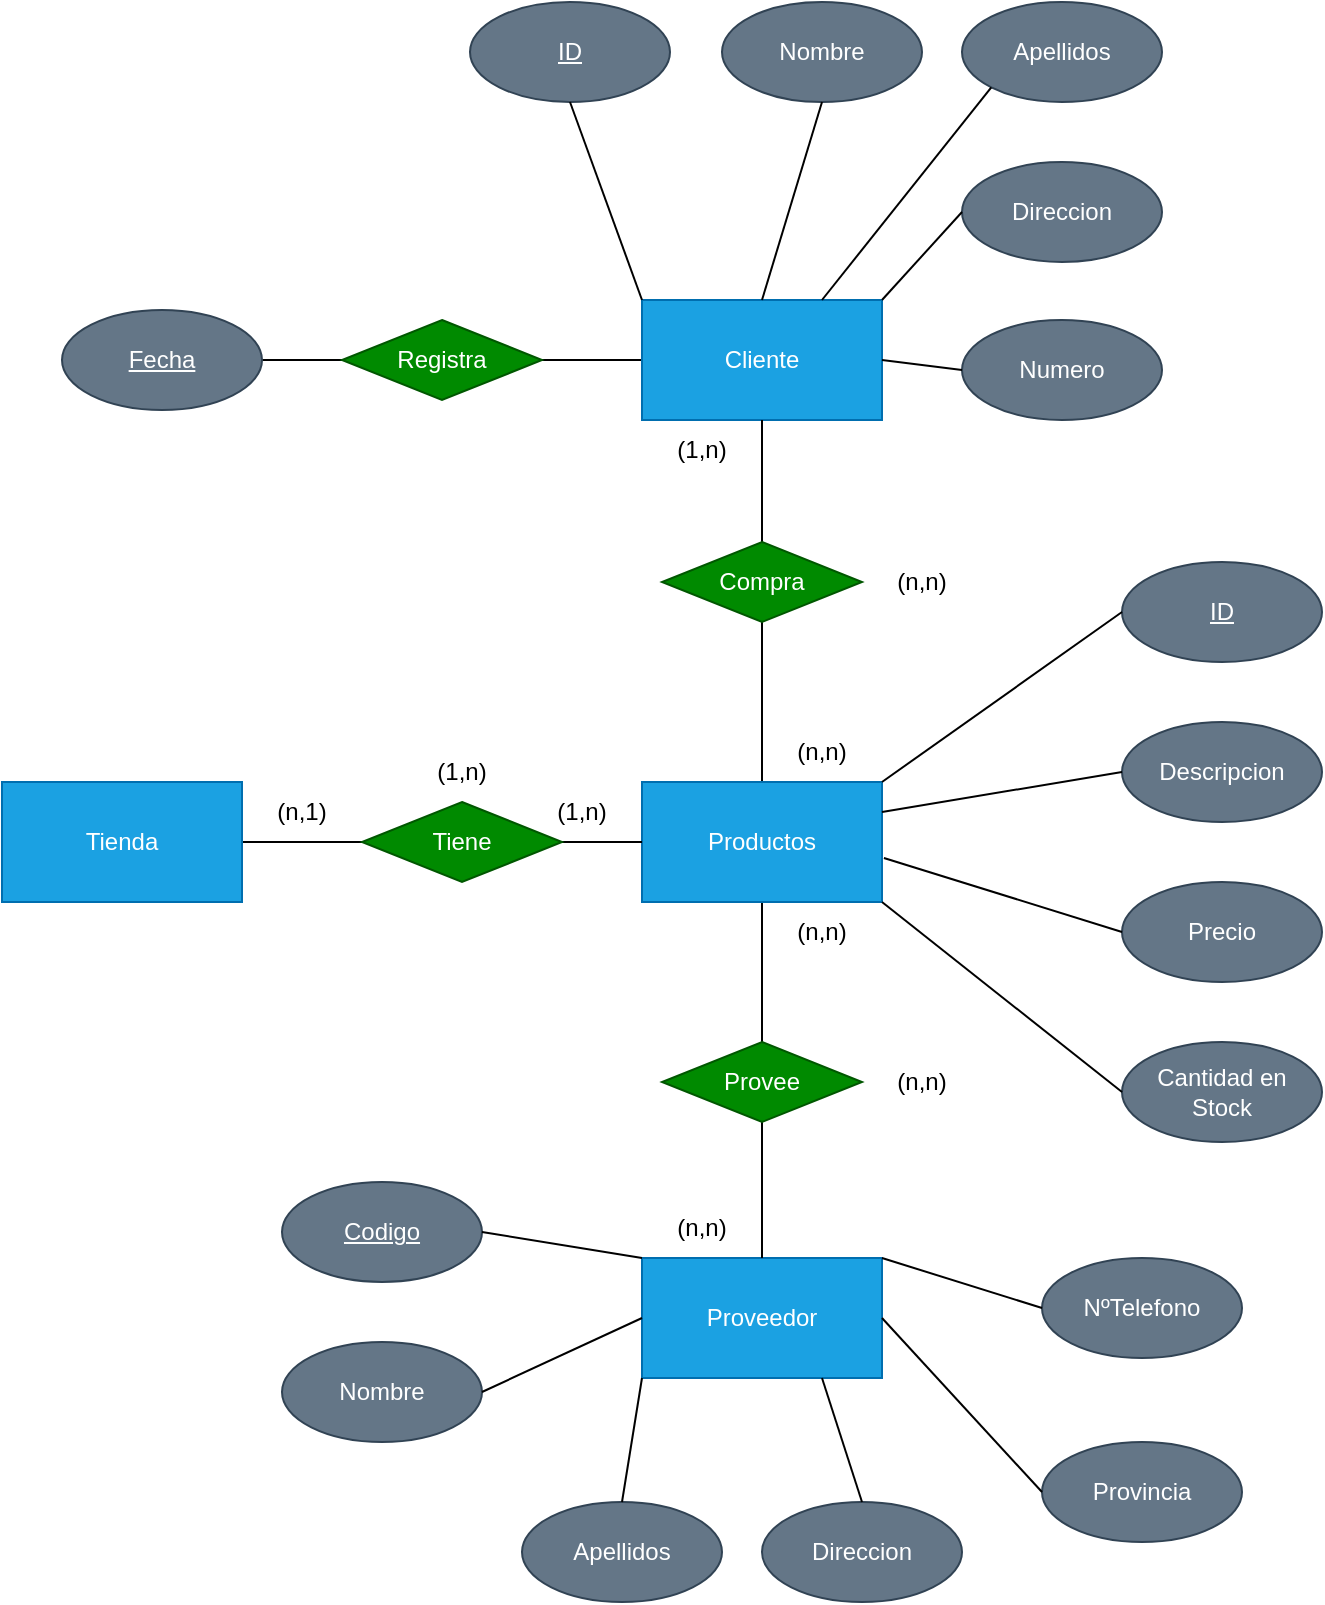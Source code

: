 <mxfile version="24.7.17">
  <diagram name="Página-1" id="1a3-MRSxL4d4RG4yziFk">
    <mxGraphModel dx="1434" dy="836" grid="1" gridSize="10" guides="1" tooltips="1" connect="1" arrows="1" fold="1" page="1" pageScale="1" pageWidth="827" pageHeight="1169" math="0" shadow="0">
      <root>
        <mxCell id="0" />
        <mxCell id="1" parent="0" />
        <mxCell id="6bnzBKC3LtB2mQRdQGAW-10" value="" style="edgeStyle=orthogonalEdgeStyle;rounded=0;orthogonalLoop=1;jettySize=auto;html=1;endArrow=none;endFill=0;" parent="1" source="6bnzBKC3LtB2mQRdQGAW-1" target="6bnzBKC3LtB2mQRdQGAW-7" edge="1">
          <mxGeometry relative="1" as="geometry" />
        </mxCell>
        <mxCell id="6bnzBKC3LtB2mQRdQGAW-1" value="Tienda" style="rounded=0;whiteSpace=wrap;html=1;fillColor=#1ba1e2;fontColor=#ffffff;strokeColor=#006EAF;" parent="1" vertex="1">
          <mxGeometry x="80" y="390" width="120" height="60" as="geometry" />
        </mxCell>
        <mxCell id="6bnzBKC3LtB2mQRdQGAW-16" value="" style="edgeStyle=orthogonalEdgeStyle;rounded=0;orthogonalLoop=1;jettySize=auto;html=1;endArrow=none;endFill=0;" parent="1" source="6bnzBKC3LtB2mQRdQGAW-2" target="6bnzBKC3LtB2mQRdQGAW-6" edge="1">
          <mxGeometry relative="1" as="geometry" />
        </mxCell>
        <mxCell id="6bnzBKC3LtB2mQRdQGAW-2" value="Cliente" style="rounded=0;whiteSpace=wrap;html=1;fillColor=#1ba1e2;fontColor=#ffffff;strokeColor=#006EAF;" parent="1" vertex="1">
          <mxGeometry x="400" y="149" width="120" height="60" as="geometry" />
        </mxCell>
        <mxCell id="6bnzBKC3LtB2mQRdQGAW-12" value="" style="edgeStyle=orthogonalEdgeStyle;rounded=0;orthogonalLoop=1;jettySize=auto;html=1;endArrow=none;endFill=0;" parent="1" source="6bnzBKC3LtB2mQRdQGAW-3" target="6bnzBKC3LtB2mQRdQGAW-9" edge="1">
          <mxGeometry relative="1" as="geometry" />
        </mxCell>
        <mxCell id="6bnzBKC3LtB2mQRdQGAW-14" value="" style="edgeStyle=orthogonalEdgeStyle;rounded=0;orthogonalLoop=1;jettySize=auto;html=1;endArrow=none;endFill=0;" parent="1" source="6bnzBKC3LtB2mQRdQGAW-3" target="6bnzBKC3LtB2mQRdQGAW-8" edge="1">
          <mxGeometry relative="1" as="geometry" />
        </mxCell>
        <mxCell id="6bnzBKC3LtB2mQRdQGAW-3" value="Productos" style="rounded=0;whiteSpace=wrap;html=1;fillColor=#1ba1e2;fontColor=#ffffff;strokeColor=#006EAF;" parent="1" vertex="1">
          <mxGeometry x="400" y="390" width="120" height="60" as="geometry" />
        </mxCell>
        <mxCell id="6bnzBKC3LtB2mQRdQGAW-4" value="Proveedor" style="rounded=0;whiteSpace=wrap;html=1;fillColor=#1ba1e2;fontColor=#ffffff;strokeColor=#006EAF;" parent="1" vertex="1">
          <mxGeometry x="400" y="628" width="120" height="60" as="geometry" />
        </mxCell>
        <mxCell id="6bnzBKC3LtB2mQRdQGAW-18" value="" style="edgeStyle=orthogonalEdgeStyle;rounded=0;orthogonalLoop=1;jettySize=auto;html=1;endArrow=none;endFill=0;" parent="1" source="6bnzBKC3LtB2mQRdQGAW-6" target="6bnzBKC3LtB2mQRdQGAW-17" edge="1">
          <mxGeometry relative="1" as="geometry" />
        </mxCell>
        <mxCell id="6bnzBKC3LtB2mQRdQGAW-6" value="Registra" style="rhombus;whiteSpace=wrap;html=1;fillColor=#008a00;fontColor=#ffffff;strokeColor=#005700;" parent="1" vertex="1">
          <mxGeometry x="250" y="159" width="100" height="40" as="geometry" />
        </mxCell>
        <mxCell id="6bnzBKC3LtB2mQRdQGAW-11" value="" style="edgeStyle=orthogonalEdgeStyle;rounded=0;orthogonalLoop=1;jettySize=auto;html=1;endArrow=none;endFill=0;" parent="1" source="6bnzBKC3LtB2mQRdQGAW-7" target="6bnzBKC3LtB2mQRdQGAW-3" edge="1">
          <mxGeometry relative="1" as="geometry" />
        </mxCell>
        <mxCell id="6bnzBKC3LtB2mQRdQGAW-7" value="Tiene" style="rhombus;whiteSpace=wrap;html=1;fillColor=#008a00;fontColor=#ffffff;strokeColor=#005700;" parent="1" vertex="1">
          <mxGeometry x="260" y="400" width="100" height="40" as="geometry" />
        </mxCell>
        <mxCell id="6bnzBKC3LtB2mQRdQGAW-15" value="" style="edgeStyle=orthogonalEdgeStyle;rounded=0;orthogonalLoop=1;jettySize=auto;html=1;endArrow=none;endFill=0;" parent="1" source="6bnzBKC3LtB2mQRdQGAW-8" target="6bnzBKC3LtB2mQRdQGAW-2" edge="1">
          <mxGeometry relative="1" as="geometry" />
        </mxCell>
        <mxCell id="6bnzBKC3LtB2mQRdQGAW-8" value="Compra" style="rhombus;whiteSpace=wrap;html=1;fillColor=#008a00;fontColor=#ffffff;strokeColor=#005700;" parent="1" vertex="1">
          <mxGeometry x="410" y="270" width="100" height="40" as="geometry" />
        </mxCell>
        <mxCell id="6bnzBKC3LtB2mQRdQGAW-13" value="" style="edgeStyle=orthogonalEdgeStyle;rounded=0;orthogonalLoop=1;jettySize=auto;html=1;endArrow=none;endFill=0;" parent="1" source="6bnzBKC3LtB2mQRdQGAW-9" target="6bnzBKC3LtB2mQRdQGAW-4" edge="1">
          <mxGeometry relative="1" as="geometry" />
        </mxCell>
        <mxCell id="6bnzBKC3LtB2mQRdQGAW-9" value="Provee" style="rhombus;whiteSpace=wrap;html=1;fillColor=#008a00;fontColor=#ffffff;strokeColor=#005700;" parent="1" vertex="1">
          <mxGeometry x="410" y="520" width="100" height="40" as="geometry" />
        </mxCell>
        <mxCell id="6bnzBKC3LtB2mQRdQGAW-17" value="&lt;u&gt;Fecha&lt;/u&gt;" style="ellipse;whiteSpace=wrap;html=1;fillColor=#647687;fontColor=#ffffff;strokeColor=#314354;" parent="1" vertex="1">
          <mxGeometry x="110" y="154" width="100" height="50" as="geometry" />
        </mxCell>
        <mxCell id="6bnzBKC3LtB2mQRdQGAW-19" value="&lt;u&gt;ID&lt;/u&gt;" style="ellipse;whiteSpace=wrap;html=1;fillColor=#647687;fontColor=#ffffff;strokeColor=#314354;" parent="1" vertex="1">
          <mxGeometry x="640" y="280" width="100" height="50" as="geometry" />
        </mxCell>
        <mxCell id="6bnzBKC3LtB2mQRdQGAW-20" value="Cantidad en Stock" style="ellipse;whiteSpace=wrap;html=1;fillColor=#647687;fontColor=#ffffff;strokeColor=#314354;" parent="1" vertex="1">
          <mxGeometry x="640" y="520" width="100" height="50" as="geometry" />
        </mxCell>
        <mxCell id="6bnzBKC3LtB2mQRdQGAW-21" value="Precio" style="ellipse;whiteSpace=wrap;html=1;fillColor=#647687;fontColor=#ffffff;strokeColor=#314354;" parent="1" vertex="1">
          <mxGeometry x="640" y="440" width="100" height="50" as="geometry" />
        </mxCell>
        <mxCell id="6bnzBKC3LtB2mQRdQGAW-22" value="Descripcion" style="ellipse;whiteSpace=wrap;html=1;fillColor=#647687;fontColor=#ffffff;strokeColor=#314354;" parent="1" vertex="1">
          <mxGeometry x="640" y="360" width="100" height="50" as="geometry" />
        </mxCell>
        <mxCell id="6bnzBKC3LtB2mQRdQGAW-24" value="" style="endArrow=none;html=1;rounded=0;entryX=0;entryY=0.5;entryDx=0;entryDy=0;exitX=1.008;exitY=0.633;exitDx=0;exitDy=0;exitPerimeter=0;" parent="1" source="6bnzBKC3LtB2mQRdQGAW-3" target="6bnzBKC3LtB2mQRdQGAW-21" edge="1">
          <mxGeometry width="50" height="50" relative="1" as="geometry">
            <mxPoint x="550" y="570" as="sourcePoint" />
            <mxPoint x="600" y="520" as="targetPoint" />
          </mxGeometry>
        </mxCell>
        <mxCell id="6bnzBKC3LtB2mQRdQGAW-25" value="" style="endArrow=none;html=1;rounded=0;entryX=0;entryY=0.5;entryDx=0;entryDy=0;exitX=1;exitY=0.25;exitDx=0;exitDy=0;" parent="1" source="6bnzBKC3LtB2mQRdQGAW-3" target="6bnzBKC3LtB2mQRdQGAW-22" edge="1">
          <mxGeometry width="50" height="50" relative="1" as="geometry">
            <mxPoint x="550" y="570" as="sourcePoint" />
            <mxPoint x="600" y="520" as="targetPoint" />
          </mxGeometry>
        </mxCell>
        <mxCell id="6bnzBKC3LtB2mQRdQGAW-26" value="" style="endArrow=none;html=1;rounded=0;entryX=0;entryY=0.5;entryDx=0;entryDy=0;exitX=1;exitY=0;exitDx=0;exitDy=0;" parent="1" source="6bnzBKC3LtB2mQRdQGAW-3" target="6bnzBKC3LtB2mQRdQGAW-19" edge="1">
          <mxGeometry width="50" height="50" relative="1" as="geometry">
            <mxPoint x="550" y="570" as="sourcePoint" />
            <mxPoint x="600" y="520" as="targetPoint" />
          </mxGeometry>
        </mxCell>
        <mxCell id="6bnzBKC3LtB2mQRdQGAW-28" value="" style="endArrow=none;html=1;rounded=0;entryX=0;entryY=0.5;entryDx=0;entryDy=0;exitX=1;exitY=1;exitDx=0;exitDy=0;" parent="1" source="6bnzBKC3LtB2mQRdQGAW-3" target="6bnzBKC3LtB2mQRdQGAW-20" edge="1">
          <mxGeometry width="50" height="50" relative="1" as="geometry">
            <mxPoint x="550" y="570" as="sourcePoint" />
            <mxPoint x="600" y="520" as="targetPoint" />
          </mxGeometry>
        </mxCell>
        <mxCell id="6bnzBKC3LtB2mQRdQGAW-29" value="&lt;u&gt;ID&lt;/u&gt;" style="ellipse;whiteSpace=wrap;html=1;fillColor=#647687;fontColor=#ffffff;strokeColor=#314354;" parent="1" vertex="1">
          <mxGeometry x="314" width="100" height="50" as="geometry" />
        </mxCell>
        <mxCell id="6bnzBKC3LtB2mQRdQGAW-30" value="Nombre" style="ellipse;whiteSpace=wrap;html=1;fillColor=#647687;fontColor=#ffffff;strokeColor=#314354;" parent="1" vertex="1">
          <mxGeometry x="440" width="100" height="50" as="geometry" />
        </mxCell>
        <mxCell id="6bnzBKC3LtB2mQRdQGAW-31" value="Numero" style="ellipse;whiteSpace=wrap;html=1;fillColor=#647687;fontColor=#ffffff;strokeColor=#314354;" parent="1" vertex="1">
          <mxGeometry x="560" y="159" width="100" height="50" as="geometry" />
        </mxCell>
        <mxCell id="6bnzBKC3LtB2mQRdQGAW-32" value="Direccion" style="ellipse;whiteSpace=wrap;html=1;fillColor=#647687;fontColor=#ffffff;strokeColor=#314354;" parent="1" vertex="1">
          <mxGeometry x="560" y="80" width="100" height="50" as="geometry" />
        </mxCell>
        <mxCell id="6bnzBKC3LtB2mQRdQGAW-33" value="Apellidos" style="ellipse;whiteSpace=wrap;html=1;fillColor=#647687;fontColor=#ffffff;strokeColor=#314354;" parent="1" vertex="1">
          <mxGeometry x="560" width="100" height="50" as="geometry" />
        </mxCell>
        <mxCell id="6bnzBKC3LtB2mQRdQGAW-34" value="" style="endArrow=none;html=1;rounded=0;entryX=0;entryY=0.5;entryDx=0;entryDy=0;exitX=1;exitY=0.5;exitDx=0;exitDy=0;" parent="1" source="6bnzBKC3LtB2mQRdQGAW-2" target="6bnzBKC3LtB2mQRdQGAW-31" edge="1">
          <mxGeometry width="50" height="50" relative="1" as="geometry">
            <mxPoint x="550" y="370" as="sourcePoint" />
            <mxPoint x="600" y="320" as="targetPoint" />
          </mxGeometry>
        </mxCell>
        <mxCell id="6bnzBKC3LtB2mQRdQGAW-35" value="" style="endArrow=none;html=1;rounded=0;entryX=0;entryY=0.5;entryDx=0;entryDy=0;exitX=1;exitY=0;exitDx=0;exitDy=0;" parent="1" source="6bnzBKC3LtB2mQRdQGAW-2" target="6bnzBKC3LtB2mQRdQGAW-32" edge="1">
          <mxGeometry width="50" height="50" relative="1" as="geometry">
            <mxPoint x="550" y="370" as="sourcePoint" />
            <mxPoint x="600" y="320" as="targetPoint" />
          </mxGeometry>
        </mxCell>
        <mxCell id="6bnzBKC3LtB2mQRdQGAW-36" value="" style="endArrow=none;html=1;rounded=0;entryX=0;entryY=1;entryDx=0;entryDy=0;exitX=0.75;exitY=0;exitDx=0;exitDy=0;" parent="1" source="6bnzBKC3LtB2mQRdQGAW-2" target="6bnzBKC3LtB2mQRdQGAW-33" edge="1">
          <mxGeometry width="50" height="50" relative="1" as="geometry">
            <mxPoint x="550" y="370" as="sourcePoint" />
            <mxPoint x="600" y="320" as="targetPoint" />
          </mxGeometry>
        </mxCell>
        <mxCell id="6bnzBKC3LtB2mQRdQGAW-37" value="" style="endArrow=none;html=1;rounded=0;entryX=0.5;entryY=1;entryDx=0;entryDy=0;exitX=0.5;exitY=0;exitDx=0;exitDy=0;" parent="1" source="6bnzBKC3LtB2mQRdQGAW-2" target="6bnzBKC3LtB2mQRdQGAW-30" edge="1">
          <mxGeometry width="50" height="50" relative="1" as="geometry">
            <mxPoint x="550" y="370" as="sourcePoint" />
            <mxPoint x="600" y="320" as="targetPoint" />
          </mxGeometry>
        </mxCell>
        <mxCell id="6bnzBKC3LtB2mQRdQGAW-38" value="" style="endArrow=none;html=1;rounded=0;entryX=0.5;entryY=1;entryDx=0;entryDy=0;exitX=0;exitY=0;exitDx=0;exitDy=0;" parent="1" source="6bnzBKC3LtB2mQRdQGAW-2" target="6bnzBKC3LtB2mQRdQGAW-29" edge="1">
          <mxGeometry width="50" height="50" relative="1" as="geometry">
            <mxPoint x="550" y="370" as="sourcePoint" />
            <mxPoint x="600" y="320" as="targetPoint" />
          </mxGeometry>
        </mxCell>
        <mxCell id="6bnzBKC3LtB2mQRdQGAW-39" value="&lt;u&gt;Codigo&lt;/u&gt;" style="ellipse;whiteSpace=wrap;html=1;fillColor=#647687;fontColor=#ffffff;strokeColor=#314354;" parent="1" vertex="1">
          <mxGeometry x="220" y="590" width="100" height="50" as="geometry" />
        </mxCell>
        <mxCell id="6bnzBKC3LtB2mQRdQGAW-40" value="Nombre" style="ellipse;whiteSpace=wrap;html=1;fillColor=#647687;fontColor=#ffffff;strokeColor=#314354;" parent="1" vertex="1">
          <mxGeometry x="220" y="670" width="100" height="50" as="geometry" />
        </mxCell>
        <mxCell id="6bnzBKC3LtB2mQRdQGAW-41" value="Apellidos" style="ellipse;whiteSpace=wrap;html=1;fillColor=#647687;fontColor=#ffffff;strokeColor=#314354;" parent="1" vertex="1">
          <mxGeometry x="340" y="750" width="100" height="50" as="geometry" />
        </mxCell>
        <mxCell id="6bnzBKC3LtB2mQRdQGAW-42" value="Direccion" style="ellipse;whiteSpace=wrap;html=1;fillColor=#647687;fontColor=#ffffff;strokeColor=#314354;" parent="1" vertex="1">
          <mxGeometry x="460" y="750" width="100" height="50" as="geometry" />
        </mxCell>
        <mxCell id="6bnzBKC3LtB2mQRdQGAW-43" value="Provincia" style="ellipse;whiteSpace=wrap;html=1;fillColor=#647687;fontColor=#ffffff;strokeColor=#314354;" parent="1" vertex="1">
          <mxGeometry x="600" y="720" width="100" height="50" as="geometry" />
        </mxCell>
        <mxCell id="6bnzBKC3LtB2mQRdQGAW-44" value="NºTelefono" style="ellipse;whiteSpace=wrap;html=1;fillColor=#647687;fontColor=#ffffff;strokeColor=#314354;" parent="1" vertex="1">
          <mxGeometry x="600" y="628" width="100" height="50" as="geometry" />
        </mxCell>
        <mxCell id="6bnzBKC3LtB2mQRdQGAW-45" value="" style="endArrow=none;html=1;rounded=0;exitX=0;exitY=0.5;exitDx=0;exitDy=0;entryX=1;entryY=0;entryDx=0;entryDy=0;" parent="1" source="6bnzBKC3LtB2mQRdQGAW-44" target="6bnzBKC3LtB2mQRdQGAW-4" edge="1">
          <mxGeometry width="50" height="50" relative="1" as="geometry">
            <mxPoint x="550" y="680" as="sourcePoint" />
            <mxPoint x="600" y="630" as="targetPoint" />
          </mxGeometry>
        </mxCell>
        <mxCell id="6bnzBKC3LtB2mQRdQGAW-46" value="" style="endArrow=none;html=1;rounded=0;exitX=0;exitY=0.5;exitDx=0;exitDy=0;entryX=1;entryY=0.5;entryDx=0;entryDy=0;" parent="1" source="6bnzBKC3LtB2mQRdQGAW-43" target="6bnzBKC3LtB2mQRdQGAW-4" edge="1">
          <mxGeometry width="50" height="50" relative="1" as="geometry">
            <mxPoint x="550" y="680" as="sourcePoint" />
            <mxPoint x="600" y="630" as="targetPoint" />
          </mxGeometry>
        </mxCell>
        <mxCell id="6bnzBKC3LtB2mQRdQGAW-47" value="" style="endArrow=none;html=1;rounded=0;exitX=0.5;exitY=0;exitDx=0;exitDy=0;entryX=0.75;entryY=1;entryDx=0;entryDy=0;" parent="1" source="6bnzBKC3LtB2mQRdQGAW-42" target="6bnzBKC3LtB2mQRdQGAW-4" edge="1">
          <mxGeometry width="50" height="50" relative="1" as="geometry">
            <mxPoint x="550" y="680" as="sourcePoint" />
            <mxPoint x="600" y="630" as="targetPoint" />
          </mxGeometry>
        </mxCell>
        <mxCell id="6bnzBKC3LtB2mQRdQGAW-48" value="" style="endArrow=none;html=1;rounded=0;exitX=0.5;exitY=0;exitDx=0;exitDy=0;entryX=0;entryY=1;entryDx=0;entryDy=0;" parent="1" source="6bnzBKC3LtB2mQRdQGAW-41" target="6bnzBKC3LtB2mQRdQGAW-4" edge="1">
          <mxGeometry width="50" height="50" relative="1" as="geometry">
            <mxPoint x="550" y="680" as="sourcePoint" />
            <mxPoint x="600" y="630" as="targetPoint" />
          </mxGeometry>
        </mxCell>
        <mxCell id="6bnzBKC3LtB2mQRdQGAW-49" value="" style="endArrow=none;html=1;rounded=0;exitX=1;exitY=0.5;exitDx=0;exitDy=0;entryX=0;entryY=0.5;entryDx=0;entryDy=0;" parent="1" source="6bnzBKC3LtB2mQRdQGAW-40" target="6bnzBKC3LtB2mQRdQGAW-4" edge="1">
          <mxGeometry width="50" height="50" relative="1" as="geometry">
            <mxPoint x="550" y="680" as="sourcePoint" />
            <mxPoint x="600" y="630" as="targetPoint" />
          </mxGeometry>
        </mxCell>
        <mxCell id="6bnzBKC3LtB2mQRdQGAW-50" value="" style="endArrow=none;html=1;rounded=0;exitX=1;exitY=0.5;exitDx=0;exitDy=0;entryX=0;entryY=0;entryDx=0;entryDy=0;" parent="1" source="6bnzBKC3LtB2mQRdQGAW-39" target="6bnzBKC3LtB2mQRdQGAW-4" edge="1">
          <mxGeometry width="50" height="50" relative="1" as="geometry">
            <mxPoint x="550" y="680" as="sourcePoint" />
            <mxPoint x="600" y="630" as="targetPoint" />
          </mxGeometry>
        </mxCell>
        <mxCell id="QWiJroCMWzaynlAE4SwC-1" value="(1,n)" style="text;html=1;align=center;verticalAlign=middle;whiteSpace=wrap;rounded=0;" vertex="1" parent="1">
          <mxGeometry x="340" y="390" width="60" height="30" as="geometry" />
        </mxCell>
        <mxCell id="QWiJroCMWzaynlAE4SwC-2" value="(n,1)" style="text;html=1;align=center;verticalAlign=middle;whiteSpace=wrap;rounded=0;" vertex="1" parent="1">
          <mxGeometry x="200" y="390" width="60" height="30" as="geometry" />
        </mxCell>
        <mxCell id="QWiJroCMWzaynlAE4SwC-3" value="(1,n)" style="text;html=1;align=center;verticalAlign=middle;whiteSpace=wrap;rounded=0;" vertex="1" parent="1">
          <mxGeometry x="280" y="370" width="60" height="30" as="geometry" />
        </mxCell>
        <mxCell id="QWiJroCMWzaynlAE4SwC-4" value="(n,n)" style="text;html=1;align=center;verticalAlign=middle;whiteSpace=wrap;rounded=0;" vertex="1" parent="1">
          <mxGeometry x="460" y="360" width="60" height="30" as="geometry" />
        </mxCell>
        <mxCell id="QWiJroCMWzaynlAE4SwC-5" value="(1,n)" style="text;html=1;align=center;verticalAlign=middle;whiteSpace=wrap;rounded=0;" vertex="1" parent="1">
          <mxGeometry x="400" y="209" width="60" height="30" as="geometry" />
        </mxCell>
        <mxCell id="QWiJroCMWzaynlAE4SwC-6" value="(n,n)" style="text;html=1;align=center;verticalAlign=middle;whiteSpace=wrap;rounded=0;" vertex="1" parent="1">
          <mxGeometry x="510" y="275" width="60" height="30" as="geometry" />
        </mxCell>
        <mxCell id="QWiJroCMWzaynlAE4SwC-7" value="(n,n)" style="text;html=1;align=center;verticalAlign=middle;whiteSpace=wrap;rounded=0;" vertex="1" parent="1">
          <mxGeometry x="460" y="450" width="60" height="30" as="geometry" />
        </mxCell>
        <mxCell id="QWiJroCMWzaynlAE4SwC-8" value="(n,n)" style="text;html=1;align=center;verticalAlign=middle;whiteSpace=wrap;rounded=0;" vertex="1" parent="1">
          <mxGeometry x="400" y="598" width="60" height="30" as="geometry" />
        </mxCell>
        <mxCell id="QWiJroCMWzaynlAE4SwC-9" value="(n,n)" style="text;html=1;align=center;verticalAlign=middle;whiteSpace=wrap;rounded=0;" vertex="1" parent="1">
          <mxGeometry x="510" y="525" width="60" height="30" as="geometry" />
        </mxCell>
      </root>
    </mxGraphModel>
  </diagram>
</mxfile>
